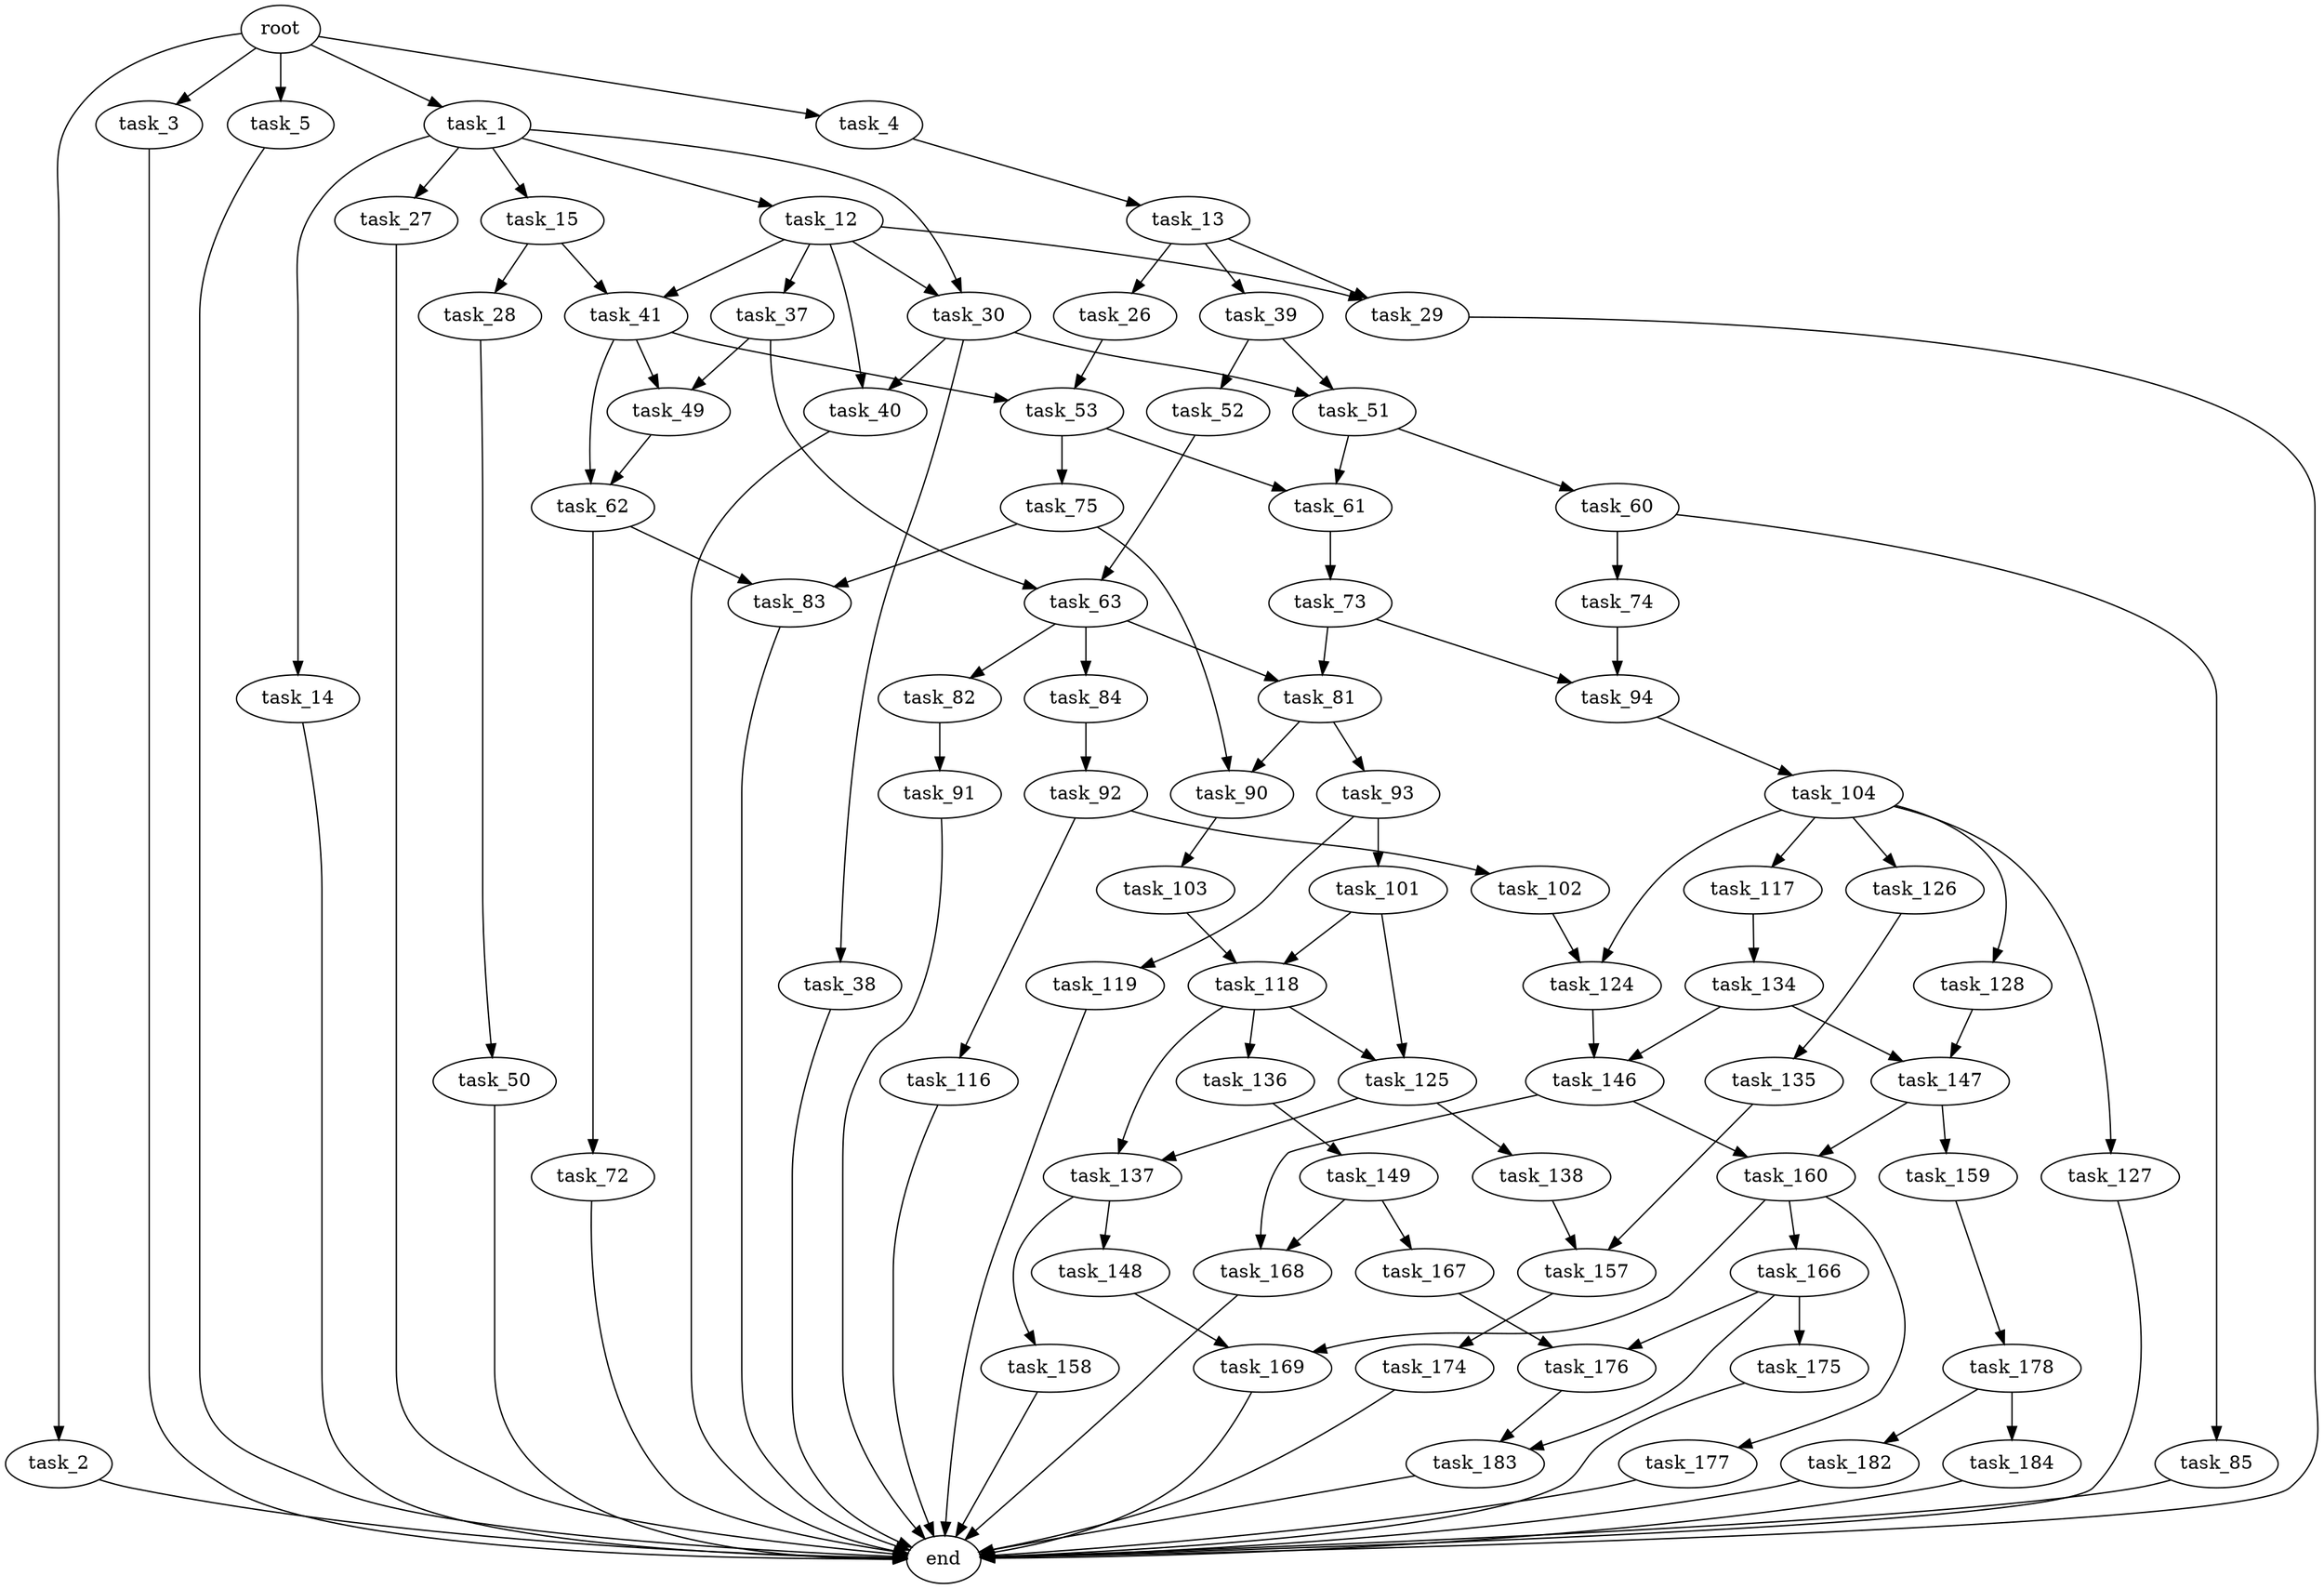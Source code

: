 digraph G {
  root [size="0.000000"];
  task_1 [size="24829475077.000000"];
  task_2 [size="163166705473.000000"];
  task_3 [size="187143093192.000000"];
  task_4 [size="422342099332.000000"];
  task_5 [size="549755813888.000000"];
  task_12 [size="203548708260.000000"];
  task_13 [size="549755813888.000000"];
  task_14 [size="298568567504.000000"];
  task_15 [size="549755813888.000000"];
  task_26 [size="6335768454.000000"];
  task_27 [size="333050159603.000000"];
  task_28 [size="60900376308.000000"];
  task_29 [size="25513893721.000000"];
  task_30 [size="1073741824000.000000"];
  task_37 [size="1073741824000.000000"];
  task_38 [size="39796809921.000000"];
  task_39 [size="4951318559.000000"];
  task_40 [size="489152502.000000"];
  task_41 [size="8589934592.000000"];
  task_49 [size="368293445632.000000"];
  task_50 [size="8589934592.000000"];
  task_51 [size="1073741824000.000000"];
  task_52 [size="10864091491.000000"];
  task_53 [size="1073741824000.000000"];
  task_60 [size="782757789696.000000"];
  task_61 [size="68719476736.000000"];
  task_62 [size="18573075177.000000"];
  task_63 [size="68719476736.000000"];
  task_72 [size="489402476730.000000"];
  task_73 [size="385291009195.000000"];
  task_74 [size="26477941320.000000"];
  task_75 [size="24499837328.000000"];
  task_81 [size="1073741824000.000000"];
  task_82 [size="65481626401.000000"];
  task_83 [size="7477742042.000000"];
  task_84 [size="549755813888.000000"];
  task_85 [size="23641548255.000000"];
  task_90 [size="694439427444.000000"];
  task_91 [size="91010765201.000000"];
  task_92 [size="1073741824000.000000"];
  task_93 [size="3344667802.000000"];
  task_94 [size="782757789696.000000"];
  task_101 [size="1991797068.000000"];
  task_102 [size="18455734594.000000"];
  task_103 [size="549755813888.000000"];
  task_104 [size="21424002123.000000"];
  task_116 [size="368293445632.000000"];
  task_117 [size="68719476736.000000"];
  task_118 [size="1073741824000.000000"];
  task_119 [size="2233071117.000000"];
  task_124 [size="134217728000.000000"];
  task_125 [size="549755813888.000000"];
  task_126 [size="8589934592.000000"];
  task_127 [size="68719476736.000000"];
  task_128 [size="813480288.000000"];
  task_134 [size="134217728000.000000"];
  task_135 [size="28991029248.000000"];
  task_136 [size="231928233984.000000"];
  task_137 [size="549755813888.000000"];
  task_138 [size="28498589789.000000"];
  task_146 [size="599677184087.000000"];
  task_147 [size="782757789696.000000"];
  task_148 [size="17321722495.000000"];
  task_149 [size="28991029248.000000"];
  task_157 [size="1073741824000.000000"];
  task_158 [size="173578734439.000000"];
  task_159 [size="368293445632.000000"];
  task_160 [size="640542375275.000000"];
  task_166 [size="16244887668.000000"];
  task_167 [size="435852343.000000"];
  task_168 [size="509410779777.000000"];
  task_169 [size="28371038976.000000"];
  task_174 [size="6781794118.000000"];
  task_175 [size="68719476736.000000"];
  task_176 [size="613334829.000000"];
  task_177 [size="17804483224.000000"];
  task_178 [size="7846760715.000000"];
  task_182 [size="348910390601.000000"];
  task_183 [size="358598702543.000000"];
  task_184 [size="68719476736.000000"];
  end [size="0.000000"];

  root -> task_1 [size="1.000000"];
  root -> task_2 [size="1.000000"];
  root -> task_3 [size="1.000000"];
  root -> task_4 [size="1.000000"];
  root -> task_5 [size="1.000000"];
  task_1 -> task_12 [size="411041792.000000"];
  task_1 -> task_14 [size="411041792.000000"];
  task_1 -> task_15 [size="411041792.000000"];
  task_1 -> task_27 [size="411041792.000000"];
  task_1 -> task_30 [size="411041792.000000"];
  task_2 -> end [size="1.000000"];
  task_3 -> end [size="1.000000"];
  task_4 -> task_13 [size="536870912.000000"];
  task_5 -> end [size="1.000000"];
  task_12 -> task_29 [size="411041792.000000"];
  task_12 -> task_30 [size="411041792.000000"];
  task_12 -> task_37 [size="411041792.000000"];
  task_12 -> task_40 [size="411041792.000000"];
  task_12 -> task_41 [size="411041792.000000"];
  task_13 -> task_26 [size="536870912.000000"];
  task_13 -> task_29 [size="536870912.000000"];
  task_13 -> task_39 [size="536870912.000000"];
  task_14 -> end [size="1.000000"];
  task_15 -> task_28 [size="536870912.000000"];
  task_15 -> task_41 [size="536870912.000000"];
  task_26 -> task_53 [size="411041792.000000"];
  task_27 -> end [size="1.000000"];
  task_28 -> task_50 [size="209715200.000000"];
  task_29 -> end [size="1.000000"];
  task_30 -> task_38 [size="838860800.000000"];
  task_30 -> task_40 [size="838860800.000000"];
  task_30 -> task_51 [size="838860800.000000"];
  task_37 -> task_49 [size="838860800.000000"];
  task_37 -> task_63 [size="838860800.000000"];
  task_38 -> end [size="1.000000"];
  task_39 -> task_51 [size="301989888.000000"];
  task_39 -> task_52 [size="301989888.000000"];
  task_40 -> end [size="1.000000"];
  task_41 -> task_49 [size="33554432.000000"];
  task_41 -> task_53 [size="33554432.000000"];
  task_41 -> task_62 [size="33554432.000000"];
  task_49 -> task_62 [size="411041792.000000"];
  task_50 -> end [size="1.000000"];
  task_51 -> task_60 [size="838860800.000000"];
  task_51 -> task_61 [size="838860800.000000"];
  task_52 -> task_63 [size="209715200.000000"];
  task_53 -> task_61 [size="838860800.000000"];
  task_53 -> task_75 [size="838860800.000000"];
  task_60 -> task_74 [size="679477248.000000"];
  task_60 -> task_85 [size="679477248.000000"];
  task_61 -> task_73 [size="134217728.000000"];
  task_62 -> task_72 [size="536870912.000000"];
  task_62 -> task_83 [size="536870912.000000"];
  task_63 -> task_81 [size="134217728.000000"];
  task_63 -> task_82 [size="134217728.000000"];
  task_63 -> task_84 [size="134217728.000000"];
  task_72 -> end [size="1.000000"];
  task_73 -> task_81 [size="301989888.000000"];
  task_73 -> task_94 [size="301989888.000000"];
  task_74 -> task_94 [size="679477248.000000"];
  task_75 -> task_83 [size="75497472.000000"];
  task_75 -> task_90 [size="75497472.000000"];
  task_81 -> task_90 [size="838860800.000000"];
  task_81 -> task_93 [size="838860800.000000"];
  task_82 -> task_91 [size="75497472.000000"];
  task_83 -> end [size="1.000000"];
  task_84 -> task_92 [size="536870912.000000"];
  task_85 -> end [size="1.000000"];
  task_90 -> task_103 [size="536870912.000000"];
  task_91 -> end [size="1.000000"];
  task_92 -> task_102 [size="838860800.000000"];
  task_92 -> task_116 [size="838860800.000000"];
  task_93 -> task_101 [size="75497472.000000"];
  task_93 -> task_119 [size="75497472.000000"];
  task_94 -> task_104 [size="679477248.000000"];
  task_101 -> task_118 [size="33554432.000000"];
  task_101 -> task_125 [size="33554432.000000"];
  task_102 -> task_124 [size="75497472.000000"];
  task_103 -> task_118 [size="536870912.000000"];
  task_104 -> task_117 [size="679477248.000000"];
  task_104 -> task_124 [size="679477248.000000"];
  task_104 -> task_126 [size="679477248.000000"];
  task_104 -> task_127 [size="679477248.000000"];
  task_104 -> task_128 [size="679477248.000000"];
  task_116 -> end [size="1.000000"];
  task_117 -> task_134 [size="134217728.000000"];
  task_118 -> task_125 [size="838860800.000000"];
  task_118 -> task_136 [size="838860800.000000"];
  task_118 -> task_137 [size="838860800.000000"];
  task_119 -> end [size="1.000000"];
  task_124 -> task_146 [size="209715200.000000"];
  task_125 -> task_137 [size="536870912.000000"];
  task_125 -> task_138 [size="536870912.000000"];
  task_126 -> task_135 [size="33554432.000000"];
  task_127 -> end [size="1.000000"];
  task_128 -> task_147 [size="33554432.000000"];
  task_134 -> task_146 [size="209715200.000000"];
  task_134 -> task_147 [size="209715200.000000"];
  task_135 -> task_157 [size="75497472.000000"];
  task_136 -> task_149 [size="301989888.000000"];
  task_137 -> task_148 [size="536870912.000000"];
  task_137 -> task_158 [size="536870912.000000"];
  task_138 -> task_157 [size="75497472.000000"];
  task_146 -> task_160 [size="411041792.000000"];
  task_146 -> task_168 [size="411041792.000000"];
  task_147 -> task_159 [size="679477248.000000"];
  task_147 -> task_160 [size="679477248.000000"];
  task_148 -> task_169 [size="536870912.000000"];
  task_149 -> task_167 [size="75497472.000000"];
  task_149 -> task_168 [size="75497472.000000"];
  task_157 -> task_174 [size="838860800.000000"];
  task_158 -> end [size="1.000000"];
  task_159 -> task_178 [size="411041792.000000"];
  task_160 -> task_166 [size="679477248.000000"];
  task_160 -> task_169 [size="679477248.000000"];
  task_160 -> task_177 [size="679477248.000000"];
  task_166 -> task_175 [size="301989888.000000"];
  task_166 -> task_176 [size="301989888.000000"];
  task_166 -> task_183 [size="301989888.000000"];
  task_167 -> task_176 [size="33554432.000000"];
  task_168 -> end [size="1.000000"];
  task_169 -> end [size="1.000000"];
  task_174 -> end [size="1.000000"];
  task_175 -> end [size="1.000000"];
  task_176 -> task_183 [size="33554432.000000"];
  task_177 -> end [size="1.000000"];
  task_178 -> task_182 [size="838860800.000000"];
  task_178 -> task_184 [size="838860800.000000"];
  task_182 -> end [size="1.000000"];
  task_183 -> end [size="1.000000"];
  task_184 -> end [size="1.000000"];
}
